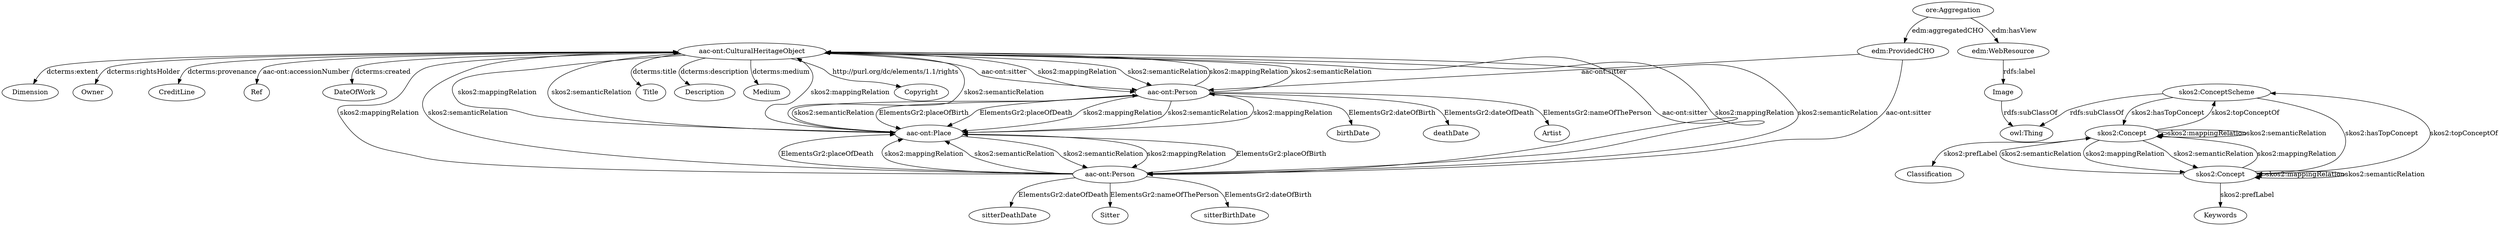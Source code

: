 digraph {
  Title [type=attribute_name,label=Title]
  "aac-ont:CulturalHeritageObject1" [type=class_uri,label="aac-ont:CulturalHeritageObject"]
  Description [type=attribute_name,label=Description]
  Medium [type=attribute_name,label=Medium]
  Classification [type=attribute_name,label=Classification]
  "skos2:Concept1" [type=class_uri,label="skos2:Concept"]
  Keywords [type=attribute_name,label=Keywords]
  "skos2:Concept2" [type=class_uri,label="skos2:Concept"]
  Copyright [type=attribute_name,label=Copyright]
  birthDate [type=attribute_name,label=birthDate]
  "aac-ont:Person1" [type=class_uri,label="aac-ont:Person"]
  sitterDeathDate [type=attribute_name,label=sitterDeathDate]
  "aac-ont:Person2" [type=class_uri,label="aac-ont:Person"]
  Image [type=attribute_name,label=Image]
  "edm:WebResource1" [type=class_uri,label="edm:WebResource"]
  deathDate [type=attribute_name,label=deathDate]
  Dimension [type=attribute_name,label=Dimension]
  Artist [type=attribute_name,label=Artist]
  Owner [type=attribute_name,label=Owner]
  CreditLine [type=attribute_name,label=CreditLine]
  Sitter [type=attribute_name,label=Sitter]
  sitterBirthDate [type=attribute_name,label=sitterBirthDate]
  Ref [type=attribute_name,label=Ref]
  DateOfWork [type=attribute_name,label=DateOfWork]
  "skos2:ConceptScheme" [type=class_uri,label="skos2:ConceptScheme"]
  "aac-ont:Place" [type=class_uri,label="aac-ont:Place"]
  "edm:ProvidedCHO" [type=class_uri,label="edm:ProvidedCHO"]
  "ore:Aggregation" [type=class_uri,label="ore:Aggregation"]
  "owl:Thing" [type=special,label="owl:Thing"]
  "aac-ont:CulturalHeritageObject1" -> Title [label="dcterms:title",type=st_property_uri]
  "aac-ont:CulturalHeritageObject1" -> Description [label="dcterms:description",type=st_property_uri]
  "aac-ont:CulturalHeritageObject1" -> Medium [label="dcterms:medium",type=st_property_uri]
  "skos2:Concept1" -> Classification [label="skos2:prefLabel",type=st_property_uri]
  "skos2:Concept2" -> Keywords [label="skos2:prefLabel",type=st_property_uri]
  "aac-ont:CulturalHeritageObject1" -> Copyright [label="http://purl.org/dc/elements/1.1/rights",type=st_property_uri]
  "aac-ont:Person1" -> birthDate [label="ElementsGr2:dateOfBirth",type=st_property_uri]
  "aac-ont:Person2" -> sitterDeathDate [label="ElementsGr2:dateOfDeath",type=st_property_uri]
  "edm:WebResource1" -> Image [label="rdfs:label",type=st_property_uri]
  "aac-ont:Person1" -> deathDate [label="ElementsGr2:dateOfDeath",type=st_property_uri]
  "aac-ont:CulturalHeritageObject1" -> Dimension [label="dcterms:extent",type=st_property_uri]
  "aac-ont:Person1" -> Artist [label="ElementsGr2:nameOfThePerson",type=st_property_uri]
  "aac-ont:CulturalHeritageObject1" -> Owner [label="dcterms:rightsHolder",type=st_property_uri]
  "aac-ont:CulturalHeritageObject1" -> CreditLine [label="dcterms:provenance",type=st_property_uri]
  "aac-ont:Person2" -> Sitter [label="ElementsGr2:nameOfThePerson",type=st_property_uri]
  "aac-ont:Person2" -> sitterBirthDate [label="ElementsGr2:dateOfBirth",type=st_property_uri]
  "aac-ont:CulturalHeritageObject1" -> Ref [label="aac-ont:accessionNumber",type=st_property_uri]
  "aac-ont:CulturalHeritageObject1" -> DateOfWork [label="dcterms:created",type=st_property_uri]
  "aac-ont:CulturalHeritageObject1" -> "aac-ont:Person1" [label="aac-ont:sitter",type=direct_property_uri]
  "aac-ont:CulturalHeritageObject1" -> "aac-ont:Person2" [label="aac-ont:sitter",type=direct_property_uri]
  "skos2:Concept1" -> "skos2:Concept1" [label="skos2:mappingRelation",type=direct_property_uri]
  "skos2:Concept1" -> "skos2:Concept2" [label="skos2:mappingRelation",type=direct_property_uri]
  "skos2:Concept2" -> "skos2:Concept1" [label="skos2:mappingRelation",type=direct_property_uri]
  "skos2:Concept2" -> "skos2:Concept2" [label="skos2:mappingRelation",type=direct_property_uri]
  "skos2:Concept1" -> "skos2:Concept1" [label="skos2:semanticRelation",type=direct_property_uri]
  "skos2:Concept1" -> "skos2:Concept2" [label="skos2:semanticRelation",type=direct_property_uri]
  "skos2:Concept2" -> "skos2:Concept1" [label="skos2:semanticRelation",type=direct_property_uri]
  "skos2:Concept2" -> "skos2:Concept2" [label="skos2:semanticRelation",type=direct_property_uri]
  "skos2:Concept1" -> "skos2:ConceptScheme" [label="skos2:topConceptOf",type=direct_property_uri]
  "skos2:Concept2" -> "skos2:ConceptScheme" [label="skos2:topConceptOf",type=direct_property_uri]
  "skos2:ConceptScheme" -> "skos2:Concept1" [label="skos2:hasTopConcept",type=direct_property_uri]
  "skos2:ConceptScheme" -> "skos2:Concept2" [label="skos2:hasTopConcept",type=direct_property_uri]
  "aac-ont:Person1" -> "aac-ont:Place" [label="ElementsGr2:placeOfBirth",type=direct_property_uri]
  "aac-ont:Person2" -> "aac-ont:Place" [label="ElementsGr2:placeOfBirth",type=direct_property_uri]
  "aac-ont:Person1" -> "aac-ont:Place" [label="ElementsGr2:placeOfDeath",type=direct_property_uri]
  "aac-ont:Person2" -> "aac-ont:Place" [label="ElementsGr2:placeOfDeath",type=direct_property_uri]
  "edm:ProvidedCHO" -> "aac-ont:Person1" [label="aac-ont:sitter",type=direct_property_uri]
  "edm:ProvidedCHO" -> "aac-ont:Person2" [label="aac-ont:sitter",type=direct_property_uri]
  "ore:Aggregation" -> "edm:WebResource1" [label="edm:hasView",type=direct_property_uri]
  "ore:Aggregation" -> "edm:ProvidedCHO" [label="edm:aggregatedCHO",type=direct_property_uri]
  "aac-ont:CulturalHeritageObject1" -> "aac-ont:Person1" [label="skos2:mappingRelation",type=inherited]
  "aac-ont:CulturalHeritageObject1" -> "aac-ont:Person2" [label="skos2:mappingRelation",type=inherited]
  "aac-ont:CulturalHeritageObject1" -> "aac-ont:Person1" [label="skos2:semanticRelation",type=inherited]
  "aac-ont:CulturalHeritageObject1" -> "aac-ont:Person2" [label="skos2:semanticRelation",type=inherited]
  "aac-ont:CulturalHeritageObject1" -> "aac-ont:Place" [label="skos2:mappingRelation",type=inherited]
  "aac-ont:CulturalHeritageObject1" -> "aac-ont:Place" [label="skos2:semanticRelation",type=inherited]
  "aac-ont:Person1" -> "aac-ont:CulturalHeritageObject1" [label="skos2:mappingRelation",type=inherited]
  "aac-ont:Person2" -> "aac-ont:CulturalHeritageObject1" [label="skos2:mappingRelation",type=inherited]
  "aac-ont:Person1" -> "aac-ont:CulturalHeritageObject1" [label="skos2:semanticRelation",type=inherited]
  "aac-ont:Person2" -> "aac-ont:CulturalHeritageObject1" [label="skos2:semanticRelation",type=inherited]
  "aac-ont:Person1" -> "aac-ont:Place" [label="skos2:mappingRelation",type=inherited]
  "aac-ont:Person2" -> "aac-ont:Place" [label="skos2:mappingRelation",type=inherited]
  "aac-ont:Person1" -> "aac-ont:Place" [label="skos2:semanticRelation",type=inherited]
  "aac-ont:Person2" -> "aac-ont:Place" [label="skos2:semanticRelation",type=inherited]
  "aac-ont:Place" -> "aac-ont:CulturalHeritageObject1" [label="skos2:mappingRelation",type=inherited]
  "aac-ont:Place" -> "aac-ont:CulturalHeritageObject1" [label="skos2:semanticRelation",type=inherited]
  "aac-ont:Place" -> "aac-ont:Person1" [label="skos2:mappingRelation",type=inherited]
  "aac-ont:Place" -> "aac-ont:Person2" [label="skos2:mappingRelation",type=inherited]
  "aac-ont:Place" -> "aac-ont:Person1" [label="skos2:semanticRelation",type=inherited]
  "aac-ont:Place" -> "aac-ont:Person2" [label="skos2:semanticRelation",type=inherited]
  Image -> "owl:Thing" [label="rdfs:subClassOf",type=inherited]
  "skos2:ConceptScheme" -> "owl:Thing" [label="rdfs:subClassOf",type=inherited]
}
